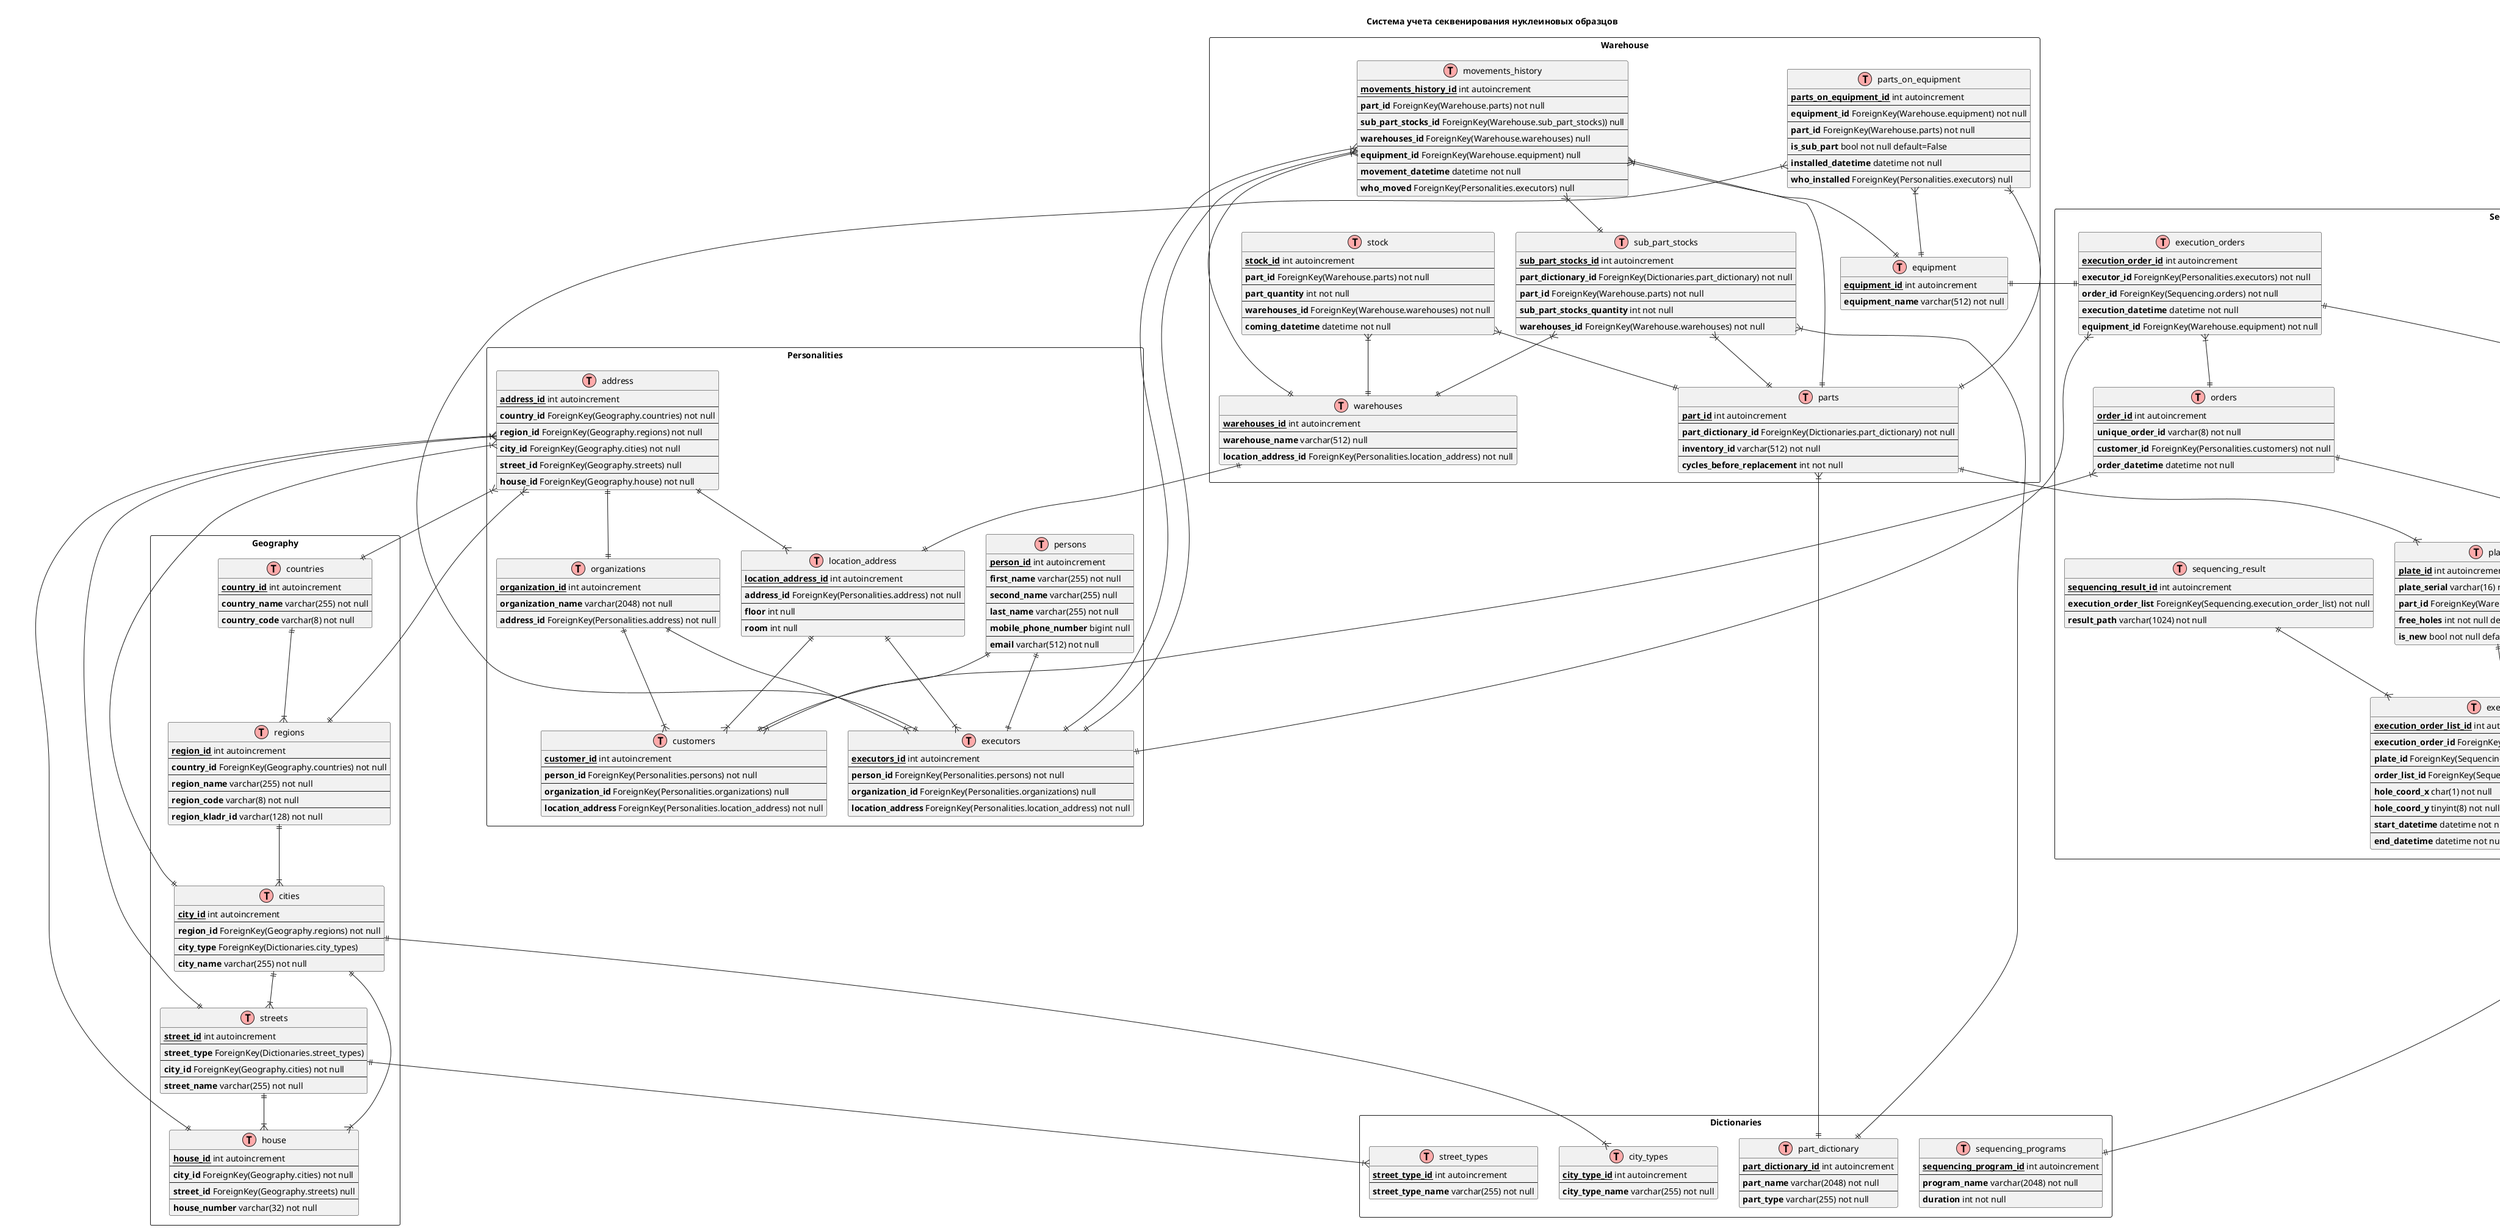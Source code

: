 @startuml
'https://plantuml.com/class-diagram
!define table(x) entity x << (T,#FFAAAA) >>
!define primary_key(x) <u><b>x</b></u>
!define at(x) <b>x</b>
hide methods
hide stereotypes
hide empty members

header ЦКП Молекулярная и клеточная биология

title Система учета секвенирования нуклеиновых образцов

rectangle Dictionaries {
    table(street_types) {
        primary_key(street_type_id) int autoincrement
        --
        at(street_type_name) varchar(255) not null
    }

    table(city_types) {
        primary_key(city_type_id) int autoincrement
        --
        at(city_type_name) varchar(255) not null
    }

    table(part_dictionary) {
        primary_key(part_dictionary_id) int autoincrement
        --
        at(part_name) varchar(2048) not null
        --
        at(part_type) varchar(255) not null
    }

    table(sequencing_programs) {
        primary_key(sequencing_program_id) int autoincrement
        --
        at(program_name) varchar(2048) not null
        --
        at(duration) int not null
    }
}

rectangle Sequencing {

    table(orders) {
        primary_key(order_id) int autoincrement
        --
        at(unique_order_id) varchar(8) not null
        --
        at(customer_id) ForeignKey(Personalities.customers) not null
        --
        at(order_datetime) datetime not null
    }

    table(order_list) {
        primary_key(order_list_id) int autoincrement
        --
        at(order_id) ForeignKey(Sequencing.orders) not null
        --
        at(sequencing_program_id) ForeignKey(Dictionaries.sequencing_programs) not null
        --
        at(sample_serial) int not null
        --
        at(sample_name) varchar(2048) not null
        --
        at(sample_description) varchar(2048) null
        --
        at(coming_datetime) datetime not null
    }


    table(execution_orders) {
        primary_key(execution_order_id) int autoincrement
        --
        at(executor_id) ForeignKey(Personalities.executors) not null
        --
        at(order_id) ForeignKey(Sequencing.orders) not null
        --
        at(execution_datetime) datetime not null
        --
        at(equipment_id) ForeignKey(Warehouse.equipment) not null
    }

    table(execution_order_list) {
        primary_key(execution_order_list_id) int autoincrement
        --
        at(execution_order_id) ForeignKey(Sequencing.execution_orders) not null
        --
        at(plate_id) ForeignKey(Sequencing.plates) not null
        --
        at(order_list_id) ForeignKey(Sequencing.order_list) not null
        --
        at(hole_coord_x) char(1) not null
        --
        at(hole_coord_y) tinyint(8) not null
        --
        at(start_datetime) datetime not null
        --
        at(end_datetime) datetime not null
    }

    table(plates) {
        primary_key(plate_id) int autoincrement
        --
        at(plate_serial) varchar(16) not null
        --
        at(part_id) ForeignKey(Warehouse.parts) not null
        --
        at(free_holes) int not null default=96
        --
        at(is_new) bool not null default=True
    }

    table(sequencing_result) {
        primary_key(sequencing_result_id) int autoincrement
        --
        at(execution_order_list) ForeignKey(Sequencing.execution_order_list) not null
        --
        at(result_path) varchar(1024) not null
    }

    orders ||--|{ order_list
    execution_orders }|--|| orders

    execution_orders ||--|{ execution_order_list
    order_list ||--|| execution_order_list

    plates ||--|{ execution_order_list
    sequencing_result ||--|{ execution_order_list


}

rectangle Personalities {
    table(customers) {
        primary_key(customer_id) int autoincrement
        --
        at(person_id) ForeignKey(Personalities.persons) not null
        --
        at(organization_id) ForeignKey(Personalities.organizations) null
        --
        at(location_address) ForeignKey(Personalities.location_address) not null
    }

    table(executors) {
        primary_key(executors_id) int autoincrement
        --
        at(person_id) ForeignKey(Personalities.persons) not null
        --
        at(organization_id) ForeignKey(Personalities.organizations) null
        --
        at(location_address) ForeignKey(Personalities.location_address) not null
    }

    table(persons) {
        primary_key(person_id) int autoincrement
        --
        at(first_name) varchar(255) not null
        --
        at(second_name) varchar(255) null
        --
        at(last_name) varchar(255) not null
        --
        at(mobile_phone_number) bigint null
        --
        at(email) varchar(512) not null
    }

    table(organizations) {
        primary_key(organization_id) int autoincrement
        --
        at(organization_name) varchar(2048) not null
        --
        at(address_id) ForeignKey(Personalities.address) not null
    }

    table(address) {
        primary_key(address_id) int autoincrement
        --
        at(country_id) ForeignKey(Geography.countries) not null
        --
        at(region_id) ForeignKey(Geography.regions) not null
        --
        at(city_id) ForeignKey(Geography.cities) not null
        --
        at(street_id) ForeignKey(Geography.streets) null
        --
        at(house_id) ForeignKey(Geography.house) not null
    }

    table(location_address) {
        primary_key(location_address_id) int autoincrement
        --
        at(address_id) ForeignKey(Personalities.address) not null
        --
        at(floor) int null
        --
        at(room) int null
    }

    persons ||--|{ customers

    persons ||--|| executors

    location_address ||--|{ executors

    organizations ||--|{ customers

    location_address ||--|{ customers

    organizations ||--|{ executors

    address ||--|| organizations

    address ||--|{ location_address


}

rectangle Geography {
    table(countries) {
        primary_key(country_id) int autoincrement
        --
        at(country_name) varchar(255) not null
        --
        at(country_code) varchar(8) not null
    }

    table(regions) {
        primary_key(region_id) int autoincrement
        --
        at(country_id) ForeignKey(Geography.countries) not null
        --
        at(region_name) varchar(255) not null
        --
        at(region_code) varchar(8) not null
        --
        at(region_kladr_id) varchar(128) not null
    }

    table(cities) {
        primary_key(city_id) int autoincrement
        --
        at(region_id) ForeignKey(Geography.regions) not null
        --
        at(city_type) ForeignKey(Dictionaries.city_types)
        --
        at(city_name) varchar(255) not null
    }

    table(streets) {
        primary_key(street_id) int autoincrement
        --
        at(street_type) ForeignKey(Dictionaries.street_types)
        --
        at(city_id) ForeignKey(Geography.cities) not null
        --
        at(street_name) varchar(255) not null
    }

    table(house) {
        primary_key(house_id) int autoincrement
        --
        at(city_id) ForeignKey(Geography.cities) not null
        --
        at(street_id) ForeignKey(Geography.streets) null
        --
        at(house_number) varchar(32) not null
    }

    countries ||--|{ regions

    regions ||--|{ cities

    cities ||--|{ streets

    streets ||--|{ house

    cities ||--|{ house
}


rectangle Warehouse {
    table(equipment) {
        primary_key(equipment_id) int autoincrement
        --
        at(equipment_name) varchar(512) not null
    }

    table(parts) {
        primary_key(part_id) int autoincrement
        --
        at(part_dictionary_id) ForeignKey(Dictionaries.part_dictionary) not null
        --
        at(inventory_id) varchar(512) not null
        --
        at(cycles_before_replacement) int not null
    }

    table(sub_part_stocks) {
        primary_key(sub_part_stocks_id) int autoincrement
        --
        at(part_dictionary_id) ForeignKey(Dictionaries.part_dictionary) not null
        --
        at(part_id) ForeignKey(Warehouse.parts) not null
        --
        at(sub_part_stocks_quantity) int not null
        --
        at(warehouses_id) ForeignKey(Warehouse.warehouses) not null
    }

    table(warehouses) {
        primary_key(warehouses_id) int autoincrement
        --
        at(warehouse_name) varchar(512) null
        --
        at(location_address_id) ForeignKey(Personalities.location_address) not null
    }

    table(stock) {
        primary_key(stock_id) int autoincrement
        --
        at(part_id) ForeignKey(Warehouse.parts) not null
        --
        at(part_quantity) int not null
        --
        at(warehouses_id) ForeignKey(Warehouse.warehouses) not null
        --
        at(coming_datetime) datetime not null
    }

    table(parts_on_equipment) {
        primary_key(parts_on_equipment_id) int autoincrement
        --
        at(equipment_id) ForeignKey(Warehouse.equipment) not null
        --
        at(part_id) ForeignKey(Warehouse.parts) not null
        --
        at(is_sub_part) bool not null default=False
        --
        at(installed_datetime) datetime not null
        --
        at(who_installed) ForeignKey(Personalities.executors) null
    }

    table(movements_history) {
        primary_key(movements_history_id) int autoincrement
        --
        at(part_id) ForeignKey(Warehouse.parts) not null
        --
        at(sub_part_stocks_id) ForeignKey(Warehouse.sub_part_stocks)) null
        --
        at(warehouses_id) ForeignKey(Warehouse.warehouses) null
        --
        at(equipment_id) ForeignKey(Warehouse.equipment) null
        --
        at(movement_datetime) datetime not null
        --
        at(who_moved) ForeignKey(Personalities.executors) null
    }

    sub_part_stocks }|--|| parts
    sub_part_stocks }|--|| warehouses

    stock }|--|| parts
    stock }|--|| warehouses

    parts_on_equipment }|--|| equipment
    parts_on_equipment }|--|| parts

    parts_on_equipment }|--|| executors

    movements_history }|--|| parts
    movements_history }|--|| sub_part_stocks
    movements_history }|--|| warehouses
    movements_history }|--|| equipment
    movements_history }|--|| executors
}

streets ||--|{ street_types
cities ||--|{ city_types


address }|--|| countries
address }|--|| regions
address }|--|| cities
address }|--|| streets
address }|--|| house

parts }|--|| part_dictionary
sub_part_stocks }|--|| part_dictionary
movements_history }|--|| executors
warehouses ||--|| location_address


orders }|--|| customers
order_list }|--|| sequencing_programs

execution_orders }|--|| executors
execution_orders ||--|| equipment

parts ||--|{ plates

@enduml
